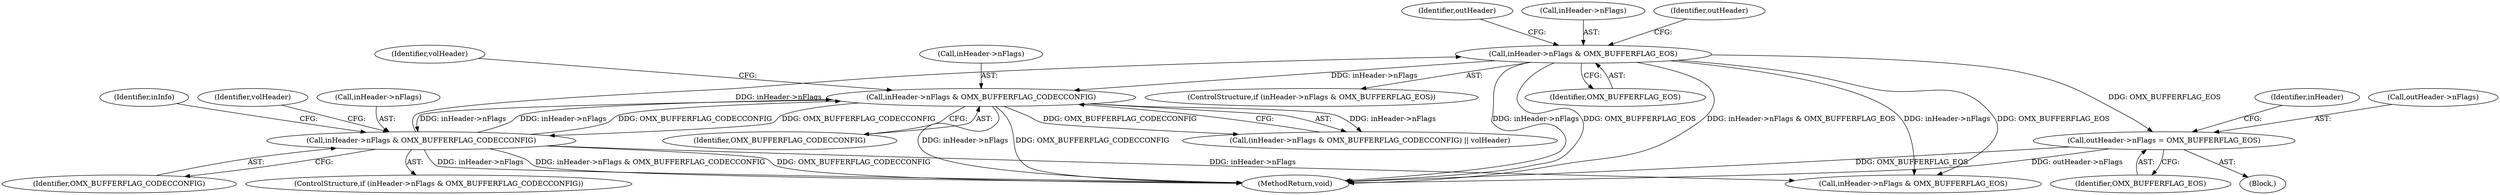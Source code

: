 digraph "0_Android_d2f47191538837e796e2b10c1ff7e1ee35f6e0ab@pointer" {
"1000558" [label="(Call,outHeader->nFlags = OMX_BUFFERFLAG_EOS)"];
"1000552" [label="(Call,inHeader->nFlags & OMX_BUFFERFLAG_EOS)"];
"1000367" [label="(Call,inHeader->nFlags & OMX_BUFFERFLAG_CODECCONFIG)"];
"1000285" [label="(Call,inHeader->nFlags & OMX_BUFFERFLAG_CODECCONFIG)"];
"1000289" [label="(Identifier,OMX_BUFFERFLAG_CODECCONFIG)"];
"1000375" [label="(Identifier,inInfo)"];
"1000567" [label="(Identifier,outHeader)"];
"1000640" [label="(MethodReturn,void)"];
"1000552" [label="(Call,inHeader->nFlags & OMX_BUFFERFLAG_EOS)"];
"1000551" [label="(ControlStructure,if (inHeader->nFlags & OMX_BUFFERFLAG_EOS))"];
"1000557" [label="(Block,)"];
"1000284" [label="(Call,(inHeader->nFlags & OMX_BUFFERFLAG_CODECCONFIG) || volHeader)"];
"1000367" [label="(Call,inHeader->nFlags & OMX_BUFFERFLAG_CODECCONFIG)"];
"1000553" [label="(Call,inHeader->nFlags)"];
"1000371" [label="(Identifier,OMX_BUFFERFLAG_CODECCONFIG)"];
"1000390" [label="(Identifier,volHeader)"];
"1000286" [label="(Call,inHeader->nFlags)"];
"1000560" [label="(Identifier,outHeader)"];
"1000562" [label="(Identifier,OMX_BUFFERFLAG_EOS)"];
"1000187" [label="(Call,inHeader->nFlags & OMX_BUFFERFLAG_EOS)"];
"1000368" [label="(Call,inHeader->nFlags)"];
"1000366" [label="(ControlStructure,if (inHeader->nFlags & OMX_BUFFERFLAG_CODECCONFIG))"];
"1000556" [label="(Identifier,OMX_BUFFERFLAG_EOS)"];
"1000558" [label="(Call,outHeader->nFlags = OMX_BUFFERFLAG_EOS)"];
"1000573" [label="(Identifier,inHeader)"];
"1000285" [label="(Call,inHeader->nFlags & OMX_BUFFERFLAG_CODECCONFIG)"];
"1000290" [label="(Identifier,volHeader)"];
"1000559" [label="(Call,outHeader->nFlags)"];
"1000558" -> "1000557"  [label="AST: "];
"1000558" -> "1000562"  [label="CFG: "];
"1000559" -> "1000558"  [label="AST: "];
"1000562" -> "1000558"  [label="AST: "];
"1000573" -> "1000558"  [label="CFG: "];
"1000558" -> "1000640"  [label="DDG: OMX_BUFFERFLAG_EOS"];
"1000558" -> "1000640"  [label="DDG: outHeader->nFlags"];
"1000552" -> "1000558"  [label="DDG: OMX_BUFFERFLAG_EOS"];
"1000552" -> "1000551"  [label="AST: "];
"1000552" -> "1000556"  [label="CFG: "];
"1000553" -> "1000552"  [label="AST: "];
"1000556" -> "1000552"  [label="AST: "];
"1000560" -> "1000552"  [label="CFG: "];
"1000567" -> "1000552"  [label="CFG: "];
"1000552" -> "1000640"  [label="DDG: inHeader->nFlags"];
"1000552" -> "1000640"  [label="DDG: OMX_BUFFERFLAG_EOS"];
"1000552" -> "1000640"  [label="DDG: inHeader->nFlags & OMX_BUFFERFLAG_EOS"];
"1000552" -> "1000187"  [label="DDG: inHeader->nFlags"];
"1000552" -> "1000187"  [label="DDG: OMX_BUFFERFLAG_EOS"];
"1000552" -> "1000285"  [label="DDG: inHeader->nFlags"];
"1000367" -> "1000552"  [label="DDG: inHeader->nFlags"];
"1000367" -> "1000366"  [label="AST: "];
"1000367" -> "1000371"  [label="CFG: "];
"1000368" -> "1000367"  [label="AST: "];
"1000371" -> "1000367"  [label="AST: "];
"1000375" -> "1000367"  [label="CFG: "];
"1000390" -> "1000367"  [label="CFG: "];
"1000367" -> "1000640"  [label="DDG: inHeader->nFlags"];
"1000367" -> "1000640"  [label="DDG: inHeader->nFlags & OMX_BUFFERFLAG_CODECCONFIG"];
"1000367" -> "1000640"  [label="DDG: OMX_BUFFERFLAG_CODECCONFIG"];
"1000367" -> "1000187"  [label="DDG: inHeader->nFlags"];
"1000367" -> "1000285"  [label="DDG: inHeader->nFlags"];
"1000367" -> "1000285"  [label="DDG: OMX_BUFFERFLAG_CODECCONFIG"];
"1000285" -> "1000367"  [label="DDG: inHeader->nFlags"];
"1000285" -> "1000367"  [label="DDG: OMX_BUFFERFLAG_CODECCONFIG"];
"1000285" -> "1000284"  [label="AST: "];
"1000285" -> "1000289"  [label="CFG: "];
"1000286" -> "1000285"  [label="AST: "];
"1000289" -> "1000285"  [label="AST: "];
"1000290" -> "1000285"  [label="CFG: "];
"1000284" -> "1000285"  [label="CFG: "];
"1000285" -> "1000640"  [label="DDG: inHeader->nFlags"];
"1000285" -> "1000640"  [label="DDG: OMX_BUFFERFLAG_CODECCONFIG"];
"1000285" -> "1000284"  [label="DDG: inHeader->nFlags"];
"1000285" -> "1000284"  [label="DDG: OMX_BUFFERFLAG_CODECCONFIG"];
}
